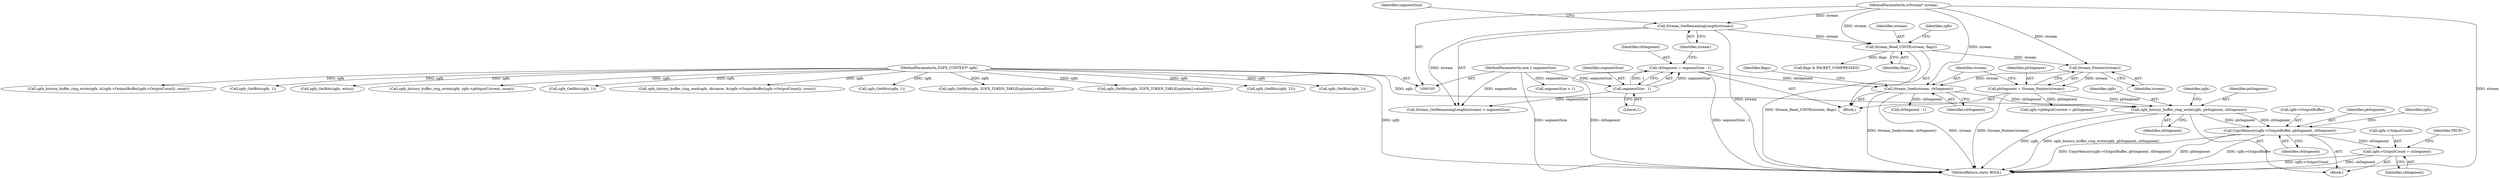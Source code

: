 digraph "0_FreeRDP_602f4a2e14b41703b5f431de3154cd46a5750a2d_0@API" {
"1000160" [label="(Call,zgfx_history_buffer_ring_write(zgfx, pbSegment, cbSegment))"];
"1000106" [label="(MethodParameterIn,ZGFX_CONTEXT* zgfx)"];
"1000147" [label="(Call,pbSegment = Stream_Pointer(stream))"];
"1000149" [label="(Call,Stream_Pointer(stream))"];
"1000139" [label="(Call,Stream_Read_UINT8(stream, flags))"];
"1000131" [label="(Call,Stream_GetRemainingLength(stream))"];
"1000107" [label="(MethodParameterIn,wStream* stream)"];
"1000151" [label="(Call,Stream_Seek(stream, cbSegment))"];
"1000123" [label="(Call,cbSegment = segmentSize - 1)"];
"1000125" [label="(Call,segmentSize - 1)"];
"1000108" [label="(MethodParameterIn,size_t segmentSize)"];
"1000164" [label="(Call,CopyMemory(zgfx->OutputBuffer, pbSegment, cbSegment))"];
"1000170" [label="(Call,zgfx->OutputCount = cbSegment)"];
"1000108" [label="(MethodParameterIn,size_t segmentSize)"];
"1000164" [label="(Call,CopyMemory(zgfx->OutputBuffer, pbSegment, cbSegment))"];
"1000126" [label="(Identifier,segmentSize)"];
"1000131" [label="(Call,Stream_GetRemainingLength(stream))"];
"1000124" [label="(Identifier,cbSegment)"];
"1000163" [label="(Identifier,cbSegment)"];
"1000171" [label="(Call,zgfx->OutputCount)"];
"1000107" [label="(MethodParameterIn,wStream* stream)"];
"1000127" [label="(Literal,1)"];
"1000337" [label="(Call,zgfx_GetBits(zgfx, ZGFX_TOKEN_TABLE[opIndex].valueBits))"];
"1000159" [label="(Block,)"];
"1000141" [label="(Identifier,flags)"];
"1000149" [label="(Call,Stream_Pointer(stream))"];
"1000160" [label="(Call,zgfx_history_buffer_ring_write(zgfx, pbSegment, cbSegment))"];
"1000437" [label="(Call,zgfx_GetBits(zgfx, 15))"];
"1000169" [label="(Identifier,cbSegment)"];
"1000106" [label="(MethodParameterIn,ZGFX_CONTEXT* zgfx)"];
"1000396" [label="(Call,zgfx_GetBits(zgfx, 1))"];
"1000419" [label="(Call,zgfx_history_buffer_ring_write(zgfx, &(zgfx->OutputBuffer[zgfx->OutputCount]), count))"];
"1000140" [label="(Identifier,stream)"];
"1000125" [label="(Call,segmentSize - 1)"];
"1000134" [label="(Call,segmentSize < 1)"];
"1000360" [label="(Call,zgfx_GetBits(zgfx, 1))"];
"1000151" [label="(Call,Stream_Seek(stream, cbSegment))"];
"1000501" [label="(MethodReturn,static BOOL)"];
"1000156" [label="(Call,flags & PACKET_COMPRESSED)"];
"1000130" [label="(Call,Stream_GetRemainingLength(stream) < segmentSize)"];
"1000176" [label="(Identifier,TRUE)"];
"1000166" [label="(Identifier,zgfx)"];
"1000162" [label="(Identifier,pbSegment)"];
"1000150" [label="(Identifier,stream)"];
"1000133" [label="(Identifier,segmentSize)"];
"1000172" [label="(Identifier,zgfx)"];
"1000165" [label="(Call,zgfx->OutputBuffer)"];
"1000147" [label="(Call,pbSegment = Stream_Pointer(stream))"];
"1000123" [label="(Call,cbSegment = segmentSize - 1)"];
"1000109" [label="(Block,)"];
"1000148" [label="(Identifier,pbSegment)"];
"1000170" [label="(Call,zgfx->OutputCount = cbSegment)"];
"1000152" [label="(Identifier,stream)"];
"1000399" [label="(Call,zgfx_GetBits(zgfx, extra))"];
"1000174" [label="(Identifier,cbSegment)"];
"1000153" [label="(Identifier,cbSegment)"];
"1000475" [label="(Call,zgfx_history_buffer_ring_write(zgfx, zgfx->pbInputCurrent, count))"];
"1000168" [label="(Identifier,pbSegment)"];
"1000177" [label="(Call,zgfx->pbInputCurrent = pbSegment)"];
"1000157" [label="(Identifier,flags)"];
"1000144" [label="(Identifier,zgfx)"];
"1000139" [label="(Call,Stream_Read_UINT8(stream, flags))"];
"1000381" [label="(Call,zgfx_GetBits(zgfx, 1))"];
"1000132" [label="(Identifier,stream)"];
"1000189" [label="(Call,cbSegment - 1)"];
"1000407" [label="(Call,zgfx_history_buffer_ring_read(zgfx, distance, &(zgfx->OutputBuffer[zgfx->OutputCount]), count))"];
"1000250" [label="(Call,zgfx_GetBits(zgfx, 1))"];
"1000161" [label="(Identifier,zgfx)"];
"1000282" [label="(Call,zgfx_GetBits(zgfx, ZGFX_TOKEN_TABLE[opIndex].valueBits))"];
"1000160" -> "1000159"  [label="AST: "];
"1000160" -> "1000163"  [label="CFG: "];
"1000161" -> "1000160"  [label="AST: "];
"1000162" -> "1000160"  [label="AST: "];
"1000163" -> "1000160"  [label="AST: "];
"1000166" -> "1000160"  [label="CFG: "];
"1000160" -> "1000501"  [label="DDG: zgfx_history_buffer_ring_write(zgfx, pbSegment, cbSegment)"];
"1000160" -> "1000501"  [label="DDG: zgfx"];
"1000106" -> "1000160"  [label="DDG: zgfx"];
"1000147" -> "1000160"  [label="DDG: pbSegment"];
"1000151" -> "1000160"  [label="DDG: cbSegment"];
"1000160" -> "1000164"  [label="DDG: pbSegment"];
"1000160" -> "1000164"  [label="DDG: cbSegment"];
"1000106" -> "1000105"  [label="AST: "];
"1000106" -> "1000501"  [label="DDG: zgfx"];
"1000106" -> "1000250"  [label="DDG: zgfx"];
"1000106" -> "1000282"  [label="DDG: zgfx"];
"1000106" -> "1000337"  [label="DDG: zgfx"];
"1000106" -> "1000360"  [label="DDG: zgfx"];
"1000106" -> "1000381"  [label="DDG: zgfx"];
"1000106" -> "1000396"  [label="DDG: zgfx"];
"1000106" -> "1000399"  [label="DDG: zgfx"];
"1000106" -> "1000407"  [label="DDG: zgfx"];
"1000106" -> "1000419"  [label="DDG: zgfx"];
"1000106" -> "1000437"  [label="DDG: zgfx"];
"1000106" -> "1000475"  [label="DDG: zgfx"];
"1000147" -> "1000109"  [label="AST: "];
"1000147" -> "1000149"  [label="CFG: "];
"1000148" -> "1000147"  [label="AST: "];
"1000149" -> "1000147"  [label="AST: "];
"1000152" -> "1000147"  [label="CFG: "];
"1000147" -> "1000501"  [label="DDG: Stream_Pointer(stream)"];
"1000149" -> "1000147"  [label="DDG: stream"];
"1000147" -> "1000177"  [label="DDG: pbSegment"];
"1000149" -> "1000150"  [label="CFG: "];
"1000150" -> "1000149"  [label="AST: "];
"1000139" -> "1000149"  [label="DDG: stream"];
"1000107" -> "1000149"  [label="DDG: stream"];
"1000149" -> "1000151"  [label="DDG: stream"];
"1000139" -> "1000109"  [label="AST: "];
"1000139" -> "1000141"  [label="CFG: "];
"1000140" -> "1000139"  [label="AST: "];
"1000141" -> "1000139"  [label="AST: "];
"1000144" -> "1000139"  [label="CFG: "];
"1000139" -> "1000501"  [label="DDG: Stream_Read_UINT8(stream, flags)"];
"1000131" -> "1000139"  [label="DDG: stream"];
"1000107" -> "1000139"  [label="DDG: stream"];
"1000139" -> "1000156"  [label="DDG: flags"];
"1000131" -> "1000130"  [label="AST: "];
"1000131" -> "1000132"  [label="CFG: "];
"1000132" -> "1000131"  [label="AST: "];
"1000133" -> "1000131"  [label="CFG: "];
"1000131" -> "1000501"  [label="DDG: stream"];
"1000131" -> "1000130"  [label="DDG: stream"];
"1000107" -> "1000131"  [label="DDG: stream"];
"1000107" -> "1000105"  [label="AST: "];
"1000107" -> "1000501"  [label="DDG: stream"];
"1000107" -> "1000151"  [label="DDG: stream"];
"1000151" -> "1000109"  [label="AST: "];
"1000151" -> "1000153"  [label="CFG: "];
"1000152" -> "1000151"  [label="AST: "];
"1000153" -> "1000151"  [label="AST: "];
"1000157" -> "1000151"  [label="CFG: "];
"1000151" -> "1000501"  [label="DDG: Stream_Seek(stream, cbSegment)"];
"1000151" -> "1000501"  [label="DDG: stream"];
"1000123" -> "1000151"  [label="DDG: cbSegment"];
"1000151" -> "1000189"  [label="DDG: cbSegment"];
"1000123" -> "1000109"  [label="AST: "];
"1000123" -> "1000125"  [label="CFG: "];
"1000124" -> "1000123"  [label="AST: "];
"1000125" -> "1000123"  [label="AST: "];
"1000132" -> "1000123"  [label="CFG: "];
"1000123" -> "1000501"  [label="DDG: segmentSize - 1"];
"1000123" -> "1000501"  [label="DDG: cbSegment"];
"1000125" -> "1000123"  [label="DDG: segmentSize"];
"1000125" -> "1000123"  [label="DDG: 1"];
"1000125" -> "1000127"  [label="CFG: "];
"1000126" -> "1000125"  [label="AST: "];
"1000127" -> "1000125"  [label="AST: "];
"1000108" -> "1000125"  [label="DDG: segmentSize"];
"1000125" -> "1000130"  [label="DDG: segmentSize"];
"1000108" -> "1000105"  [label="AST: "];
"1000108" -> "1000501"  [label="DDG: segmentSize"];
"1000108" -> "1000130"  [label="DDG: segmentSize"];
"1000108" -> "1000134"  [label="DDG: segmentSize"];
"1000164" -> "1000159"  [label="AST: "];
"1000164" -> "1000169"  [label="CFG: "];
"1000165" -> "1000164"  [label="AST: "];
"1000168" -> "1000164"  [label="AST: "];
"1000169" -> "1000164"  [label="AST: "];
"1000172" -> "1000164"  [label="CFG: "];
"1000164" -> "1000501"  [label="DDG: CopyMemory(zgfx->OutputBuffer, pbSegment, cbSegment)"];
"1000164" -> "1000501"  [label="DDG: pbSegment"];
"1000164" -> "1000501"  [label="DDG: zgfx->OutputBuffer"];
"1000164" -> "1000170"  [label="DDG: cbSegment"];
"1000170" -> "1000159"  [label="AST: "];
"1000170" -> "1000174"  [label="CFG: "];
"1000171" -> "1000170"  [label="AST: "];
"1000174" -> "1000170"  [label="AST: "];
"1000176" -> "1000170"  [label="CFG: "];
"1000170" -> "1000501"  [label="DDG: zgfx->OutputCount"];
"1000170" -> "1000501"  [label="DDG: cbSegment"];
}
